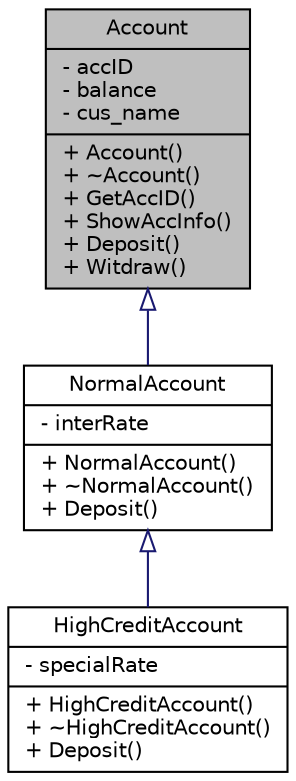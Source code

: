 digraph "Account"
{
 // LATEX_PDF_SIZE
  edge [fontname="Helvetica",fontsize="10",labelfontname="Helvetica",labelfontsize="10"];
  node [fontname="Helvetica",fontsize="10",shape=record];
  Node1 [label="{Account\n|- accID\l- balance\l- cus_name\l|+ Account()\l+ ~Account()\l+ GetAccID()\l+ ShowAccInfo()\l+ Deposit()\l+ Witdraw()\l}",height=0.2,width=0.4,color="black", fillcolor="grey75", style="filled", fontcolor="black",tooltip="계좌정보 클래스"];
  Node1 -> Node2 [dir="back",color="midnightblue",fontsize="10",style="solid",arrowtail="onormal",fontname="Helvetica"];
  Node2 [label="{NormalAccount\n|- interRate\l|+ NormalAccount()\l+ ~NormalAccount()\l+ Deposit()\l}",height=0.2,width=0.4,color="black", fillcolor="white", style="filled",URL="$class_normal_account.html",tooltip="기본계좌 생성 클래스"];
  Node2 -> Node3 [dir="back",color="midnightblue",fontsize="10",style="solid",arrowtail="onormal",fontname="Helvetica"];
  Node3 [label="{HighCreditAccount\n|- specialRate\l|+ HighCreditAccount()\l+ ~HighCreditAccount()\l+ Deposit()\l}",height=0.2,width=0.4,color="black", fillcolor="white", style="filled",URL="$class_high_credit_account.html",tooltip="신용계좌 클래스"];
}
